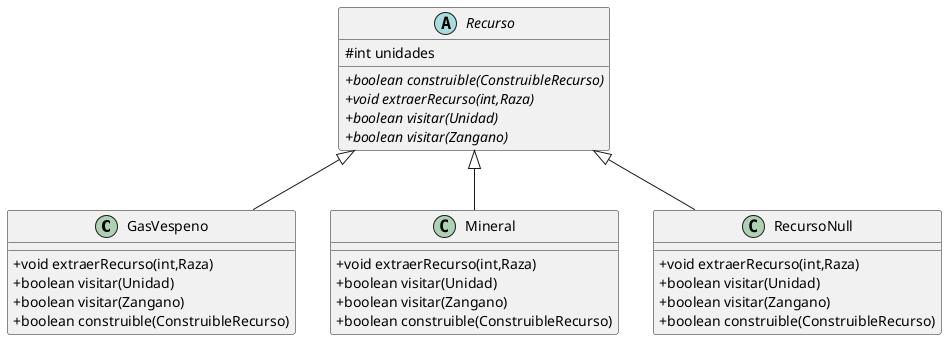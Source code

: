 @startuml
skinparam classAttributeIconSize 0
class GasVespeno {
+ void extraerRecurso(int,Raza)
+ boolean visitar(Unidad)
+ boolean visitar(Zangano)
+ boolean construible(ConstruibleRecurso)
}
class Mineral {
+ void extraerRecurso(int,Raza)
+ boolean visitar(Unidad)
+ boolean visitar(Zangano)
+ boolean construible(ConstruibleRecurso)
}
abstract class Recurso {
# int unidades
+ {abstract}boolean construible(ConstruibleRecurso)
+ {abstract}void extraerRecurso(int,Raza)
+ {abstract}boolean visitar(Unidad)
+ {abstract}boolean visitar(Zangano)
}
class RecursoNull {
+ void extraerRecurso(int,Raza)
+ boolean visitar(Unidad)
+ boolean visitar(Zangano)
+ boolean construible(ConstruibleRecurso)
}


Recurso <|-- GasVespeno
Recurso <|-- Mineral
Recurso <|-- RecursoNull
@enduml